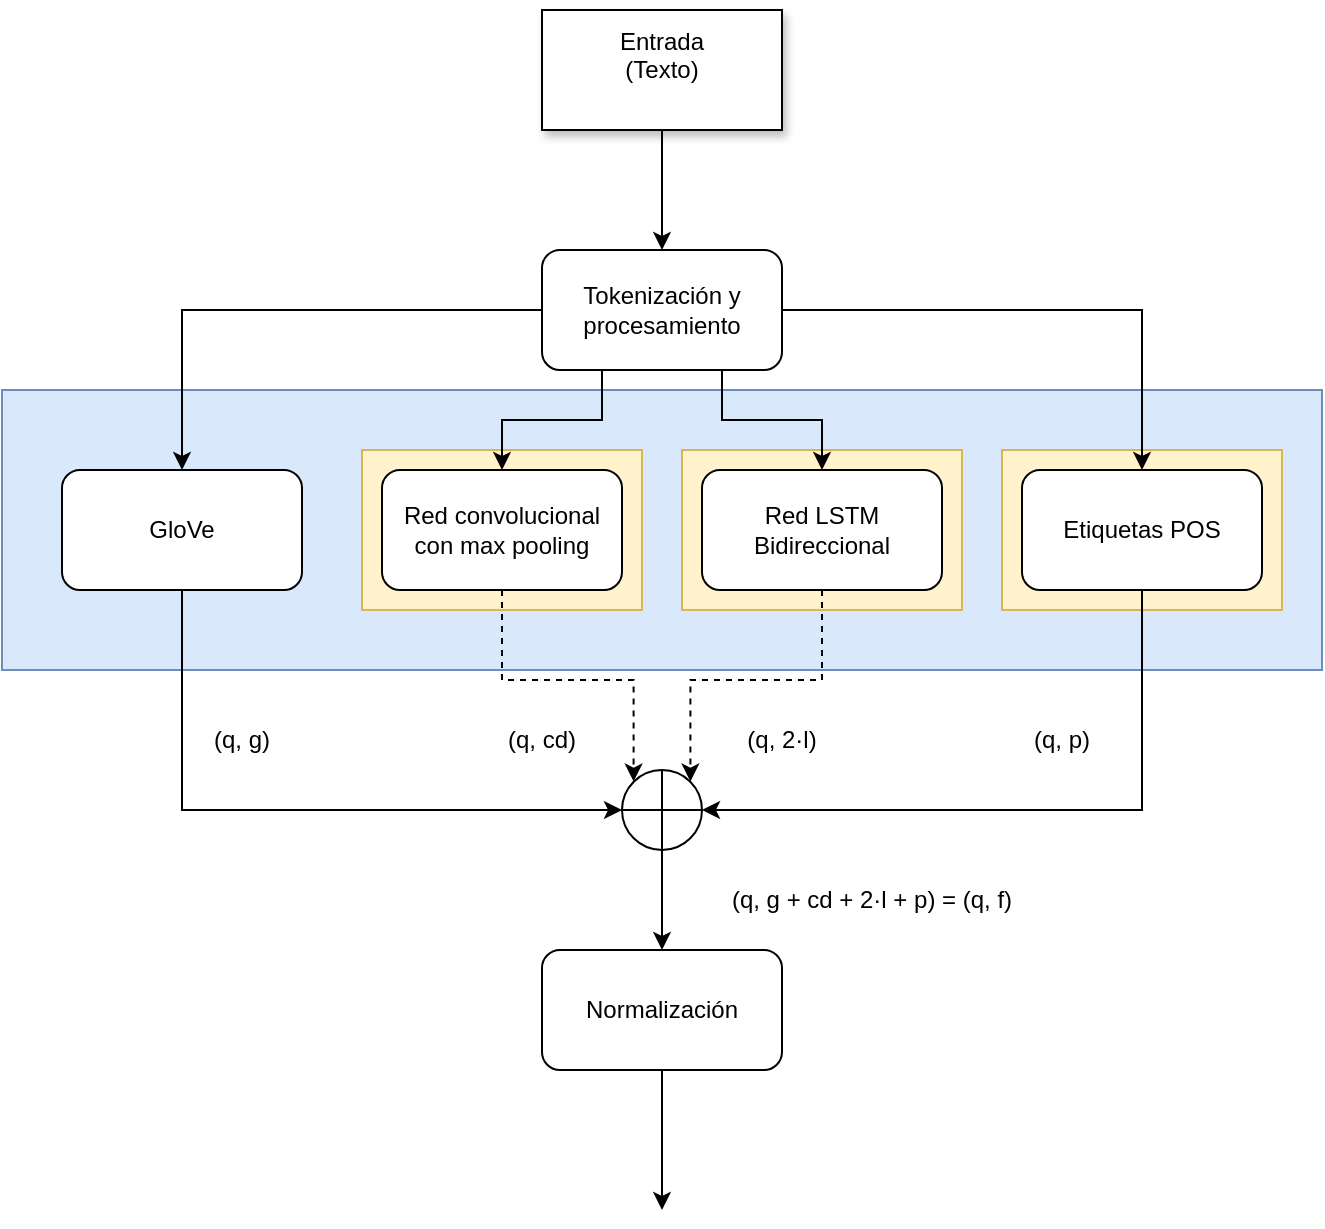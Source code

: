 <mxfile version="20.5.3" type="device"><diagram id="BNoGRaI6_pdW7XpQZmWX" name="Página-1"><mxGraphModel dx="1035" dy="640" grid="1" gridSize="10" guides="1" tooltips="1" connect="1" arrows="1" fold="1" page="1" pageScale="1" pageWidth="827" pageHeight="1169" math="0" shadow="0"><root><mxCell id="0"/><mxCell id="1" parent="0"/><mxCell id="Rlu6ZIs2EhY9lh486VSH-1" value="" style="rounded=0;whiteSpace=wrap;fillColor=#dae8fc;strokeColor=#6c8ebf;" vertex="1" parent="1"><mxGeometry x="10" y="290" width="660" height="140" as="geometry"/></mxCell><mxCell id="Rlu6ZIs2EhY9lh486VSH-2" value="" style="rounded=0;whiteSpace=wrap;shadow=0;sketch=0;fillColor=#fff2cc;strokeColor=#d6b656;" vertex="1" parent="1"><mxGeometry x="510" y="320" width="140" height="80" as="geometry"/></mxCell><mxCell id="Rlu6ZIs2EhY9lh486VSH-3" value="" style="rounded=0;whiteSpace=wrap;shadow=0;sketch=0;fillColor=#fff2cc;strokeColor=#d6b656;" vertex="1" parent="1"><mxGeometry x="350" y="320" width="140" height="80" as="geometry"/></mxCell><mxCell id="Rlu6ZIs2EhY9lh486VSH-4" value="" style="rounded=0;whiteSpace=wrap;shadow=0;sketch=0;fillColor=#fff2cc;strokeColor=#d6b656;" vertex="1" parent="1"><mxGeometry x="190" y="320" width="140" height="80" as="geometry"/></mxCell><mxCell id="Rlu6ZIs2EhY9lh486VSH-5" value="" style="edgeStyle=orthogonalEdgeStyle;rounded=0;orthogonalLoop=1;jettySize=auto;" edge="1" parent="1" source="Rlu6ZIs2EhY9lh486VSH-6" target="Rlu6ZIs2EhY9lh486VSH-11"><mxGeometry relative="1" as="geometry"/></mxCell><mxCell id="Rlu6ZIs2EhY9lh486VSH-6" value="Entrada&#xA;(Texto)&#xA;" style="rounded=0;whiteSpace=wrap;shadow=1;sketch=0;" vertex="1" parent="1"><mxGeometry x="280" y="100" width="120" height="60" as="geometry"/></mxCell><mxCell id="Rlu6ZIs2EhY9lh486VSH-7" value="" style="edgeStyle=orthogonalEdgeStyle;rounded=0;orthogonalLoop=1;jettySize=auto;exitX=0;exitY=0.5;exitDx=0;exitDy=0;" edge="1" parent="1" source="Rlu6ZIs2EhY9lh486VSH-11" target="Rlu6ZIs2EhY9lh486VSH-13"><mxGeometry relative="1" as="geometry"/></mxCell><mxCell id="Rlu6ZIs2EhY9lh486VSH-8" value="" style="edgeStyle=orthogonalEdgeStyle;rounded=0;orthogonalLoop=1;jettySize=auto;" edge="1" parent="1" source="Rlu6ZIs2EhY9lh486VSH-11" target="Rlu6ZIs2EhY9lh486VSH-15"><mxGeometry relative="1" as="geometry"><Array as="points"><mxPoint x="310" y="305"/><mxPoint x="260" y="305"/></Array></mxGeometry></mxCell><mxCell id="Rlu6ZIs2EhY9lh486VSH-9" value="" style="edgeStyle=orthogonalEdgeStyle;rounded=0;orthogonalLoop=1;jettySize=auto;exitX=0.75;exitY=1;exitDx=0;exitDy=0;" edge="1" parent="1" source="Rlu6ZIs2EhY9lh486VSH-11" target="Rlu6ZIs2EhY9lh486VSH-17"><mxGeometry relative="1" as="geometry"/></mxCell><mxCell id="Rlu6ZIs2EhY9lh486VSH-10" value="" style="edgeStyle=orthogonalEdgeStyle;rounded=0;orthogonalLoop=1;jettySize=auto;exitX=1;exitY=0.5;exitDx=0;exitDy=0;" edge="1" parent="1" source="Rlu6ZIs2EhY9lh486VSH-11" target="Rlu6ZIs2EhY9lh486VSH-21"><mxGeometry relative="1" as="geometry"/></mxCell><mxCell id="Rlu6ZIs2EhY9lh486VSH-11" value="Tokenización y procesamiento" style="rounded=1;whiteSpace=wrap;" vertex="1" parent="1"><mxGeometry x="280" y="220" width="120" height="60" as="geometry"/></mxCell><mxCell id="Rlu6ZIs2EhY9lh486VSH-12" value="" style="edgeStyle=orthogonalEdgeStyle;rounded=0;orthogonalLoop=1;jettySize=auto;entryX=0;entryY=0.5;entryDx=0;entryDy=0;entryPerimeter=0;" edge="1" parent="1" source="Rlu6ZIs2EhY9lh486VSH-13" target="Rlu6ZIs2EhY9lh486VSH-19"><mxGeometry relative="1" as="geometry"><mxPoint x="100" y="500" as="targetPoint"/><Array as="points"><mxPoint x="100" y="500"/></Array></mxGeometry></mxCell><mxCell id="Rlu6ZIs2EhY9lh486VSH-13" value="GloVe" style="rounded=1;whiteSpace=wrap;" vertex="1" parent="1"><mxGeometry x="40" y="330" width="120" height="60" as="geometry"/></mxCell><mxCell id="Rlu6ZIs2EhY9lh486VSH-14" value="" style="edgeStyle=orthogonalEdgeStyle;rounded=0;orthogonalLoop=1;jettySize=auto;exitX=0.5;exitY=1;exitDx=0;exitDy=0;entryX=0.145;entryY=0.145;entryDx=0;entryDy=0;entryPerimeter=0;strokeColor=default;jumpStyle=gap;dashed=1;" edge="1" parent="1" source="Rlu6ZIs2EhY9lh486VSH-15" target="Rlu6ZIs2EhY9lh486VSH-19"><mxGeometry relative="1" as="geometry"/></mxCell><mxCell id="Rlu6ZIs2EhY9lh486VSH-15" value="Red convolucional con max pooling" style="rounded=1;whiteSpace=wrap;" vertex="1" parent="1"><mxGeometry x="200" y="330" width="120" height="60" as="geometry"/></mxCell><mxCell id="Rlu6ZIs2EhY9lh486VSH-16" value="" style="edgeStyle=orthogonalEdgeStyle;rounded=0;jumpStyle=gap;orthogonalLoop=1;jettySize=auto;entryX=0.855;entryY=0.145;entryDx=0;entryDy=0;entryPerimeter=0;dashed=1;strokeColor=default;" edge="1" parent="1" source="Rlu6ZIs2EhY9lh486VSH-17" target="Rlu6ZIs2EhY9lh486VSH-19"><mxGeometry relative="1" as="geometry"/></mxCell><mxCell id="Rlu6ZIs2EhY9lh486VSH-17" value="Red LSTM Bidireccional" style="rounded=1;whiteSpace=wrap;" vertex="1" parent="1"><mxGeometry x="360" y="330" width="120" height="60" as="geometry"/></mxCell><mxCell id="Rlu6ZIs2EhY9lh486VSH-18" value="" style="edgeStyle=orthogonalEdgeStyle;rounded=0;orthogonalLoop=1;jettySize=auto;entryX=0.5;entryY=0;entryDx=0;entryDy=0;" edge="1" parent="1" source="Rlu6ZIs2EhY9lh486VSH-19" target="Rlu6ZIs2EhY9lh486VSH-23"><mxGeometry relative="1" as="geometry"/></mxCell><mxCell id="Rlu6ZIs2EhY9lh486VSH-19" value="" style="verticalLabelPosition=bottom;verticalAlign=top;shape=mxgraph.flowchart.summing_function;" vertex="1" parent="1"><mxGeometry x="320" y="480" width="40" height="40" as="geometry"/></mxCell><mxCell id="Rlu6ZIs2EhY9lh486VSH-20" value="" style="edgeStyle=orthogonalEdgeStyle;rounded=0;orthogonalLoop=1;jettySize=auto;exitX=0.5;exitY=1;exitDx=0;exitDy=0;entryX=1;entryY=0.5;entryDx=0;entryDy=0;entryPerimeter=0;" edge="1" parent="1" source="Rlu6ZIs2EhY9lh486VSH-21" target="Rlu6ZIs2EhY9lh486VSH-19"><mxGeometry relative="1" as="geometry"/></mxCell><mxCell id="Rlu6ZIs2EhY9lh486VSH-21" value="Etiquetas POS" style="rounded=1;whiteSpace=wrap;" vertex="1" parent="1"><mxGeometry x="520" y="330" width="120" height="60" as="geometry"/></mxCell><mxCell id="Rlu6ZIs2EhY9lh486VSH-22" value="" style="edgeStyle=orthogonalEdgeStyle;rounded=0;orthogonalLoop=1;jettySize=auto;exitX=0.5;exitY=1;exitDx=0;exitDy=0;" edge="1" parent="1" source="Rlu6ZIs2EhY9lh486VSH-11" target="Rlu6ZIs2EhY9lh486VSH-11"><mxGeometry relative="1" as="geometry"/></mxCell><mxCell id="Rlu6ZIs2EhY9lh486VSH-23" value="Normalización" style="rounded=1;whiteSpace=wrap;" vertex="1" parent="1"><mxGeometry x="280" y="570" width="120" height="60" as="geometry"/></mxCell><mxCell id="Rlu6ZIs2EhY9lh486VSH-24" value="(q, g)" style="text;strokeColor=none;fillColor=none;align=center;verticalAlign=middle;whiteSpace=wrap;rounded=0;shadow=1;sketch=0;" vertex="1" parent="1"><mxGeometry x="100" y="450" width="60" height="30" as="geometry"/></mxCell><mxCell id="Rlu6ZIs2EhY9lh486VSH-25" value="(q, cd)" style="text;strokeColor=none;fillColor=none;align=center;verticalAlign=middle;whiteSpace=wrap;rounded=0;shadow=1;sketch=0;" vertex="1" parent="1"><mxGeometry x="250" y="450" width="60" height="30" as="geometry"/></mxCell><mxCell id="Rlu6ZIs2EhY9lh486VSH-26" value="(q, 2·l)" style="text;strokeColor=none;fillColor=none;align=center;verticalAlign=middle;whiteSpace=wrap;rounded=0;shadow=1;sketch=0;" vertex="1" parent="1"><mxGeometry x="370" y="450" width="60" height="30" as="geometry"/></mxCell><mxCell id="Rlu6ZIs2EhY9lh486VSH-27" value="(q, p)" style="text;strokeColor=none;fillColor=none;align=center;verticalAlign=middle;whiteSpace=wrap;rounded=0;shadow=1;sketch=0;" vertex="1" parent="1"><mxGeometry x="510" y="450" width="60" height="30" as="geometry"/></mxCell><mxCell id="Rlu6ZIs2EhY9lh486VSH-28" value="(q, g + cd + 2·l + p) = (q, f)" style="text;strokeColor=none;fillColor=none;align=center;verticalAlign=middle;whiteSpace=wrap;rounded=0;shadow=1;sketch=0;" vertex="1" parent="1"><mxGeometry x="350" y="530" width="190" height="30" as="geometry"/></mxCell><mxCell id="Rlu6ZIs2EhY9lh486VSH-30" value="" style="endArrow=classic;html=1;rounded=0;exitX=0.5;exitY=1;exitDx=0;exitDy=0;" edge="1" parent="1" source="Rlu6ZIs2EhY9lh486VSH-23"><mxGeometry width="50" height="50" relative="1" as="geometry"><mxPoint x="350" y="710" as="sourcePoint"/><mxPoint x="340" y="700" as="targetPoint"/></mxGeometry></mxCell></root></mxGraphModel></diagram></mxfile>